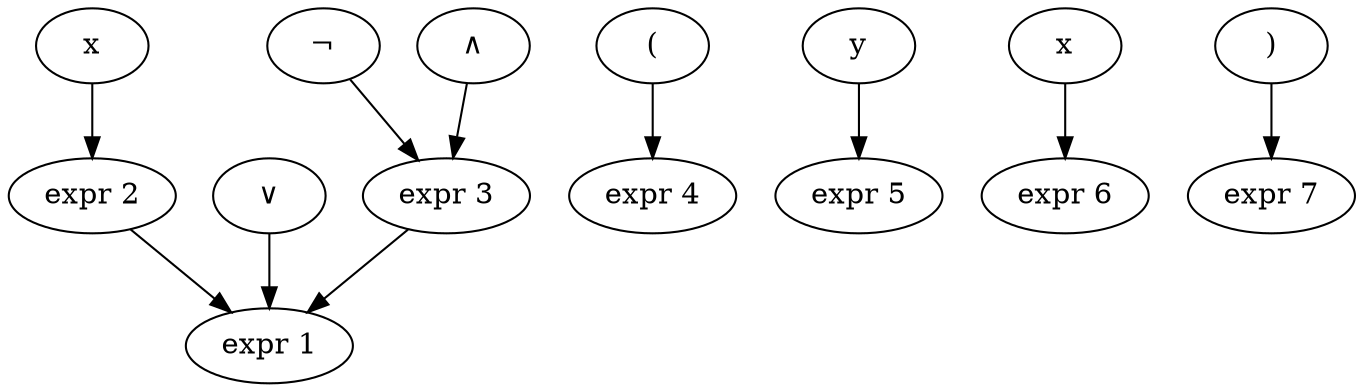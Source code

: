 // FormulaDot
digraph {
	1 [label="expr 1"]
	2 [label="expr 2"]
	"const 2" [label=x]
	"const 2" -> 2
	"or 3" [label="∨"]
	"or 3" -> 1
	3 [label="expr 3"]
	"not 3" [label="¬"]
	"not 3" -> 3
	4 [label="expr 4"]
	"lparen 4" [label="("]
	"lparen 4" -> 4
	5 [label="expr 5"]
	"const 5" [label=y]
	"const 5" -> 5
	"or 6" [label="∧"]
	"or 6" -> 3
	6 [label="expr 6"]
	"const 6" [label=x]
	"const 6" -> 6
	7 [label="expr 7"]
	"rparen 7" [label=")"]
	"rparen 7" -> 7
	2 -> 1
	3 -> 1
}
